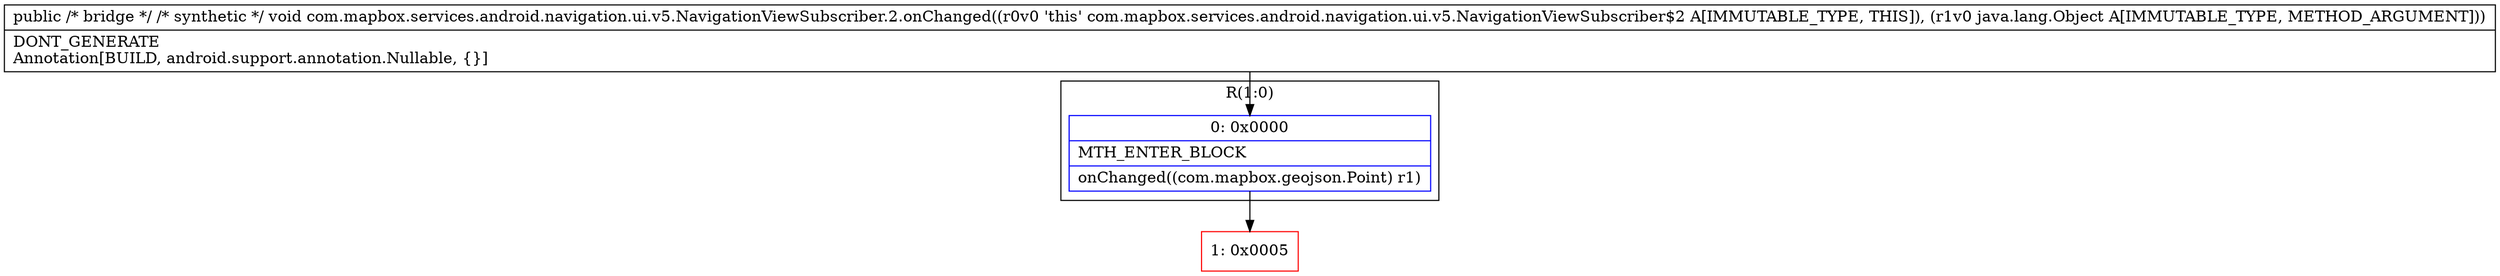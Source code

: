 digraph "CFG forcom.mapbox.services.android.navigation.ui.v5.NavigationViewSubscriber.2.onChanged(Ljava\/lang\/Object;)V" {
subgraph cluster_Region_1408598331 {
label = "R(1:0)";
node [shape=record,color=blue];
Node_0 [shape=record,label="{0\:\ 0x0000|MTH_ENTER_BLOCK\l|onChanged((com.mapbox.geojson.Point) r1)\l}"];
}
Node_1 [shape=record,color=red,label="{1\:\ 0x0005}"];
MethodNode[shape=record,label="{public \/* bridge *\/ \/* synthetic *\/ void com.mapbox.services.android.navigation.ui.v5.NavigationViewSubscriber.2.onChanged((r0v0 'this' com.mapbox.services.android.navigation.ui.v5.NavigationViewSubscriber$2 A[IMMUTABLE_TYPE, THIS]), (r1v0 java.lang.Object A[IMMUTABLE_TYPE, METHOD_ARGUMENT]))  | DONT_GENERATE\lAnnotation[BUILD, android.support.annotation.Nullable, \{\}]\l}"];
MethodNode -> Node_0;
Node_0 -> Node_1;
}

